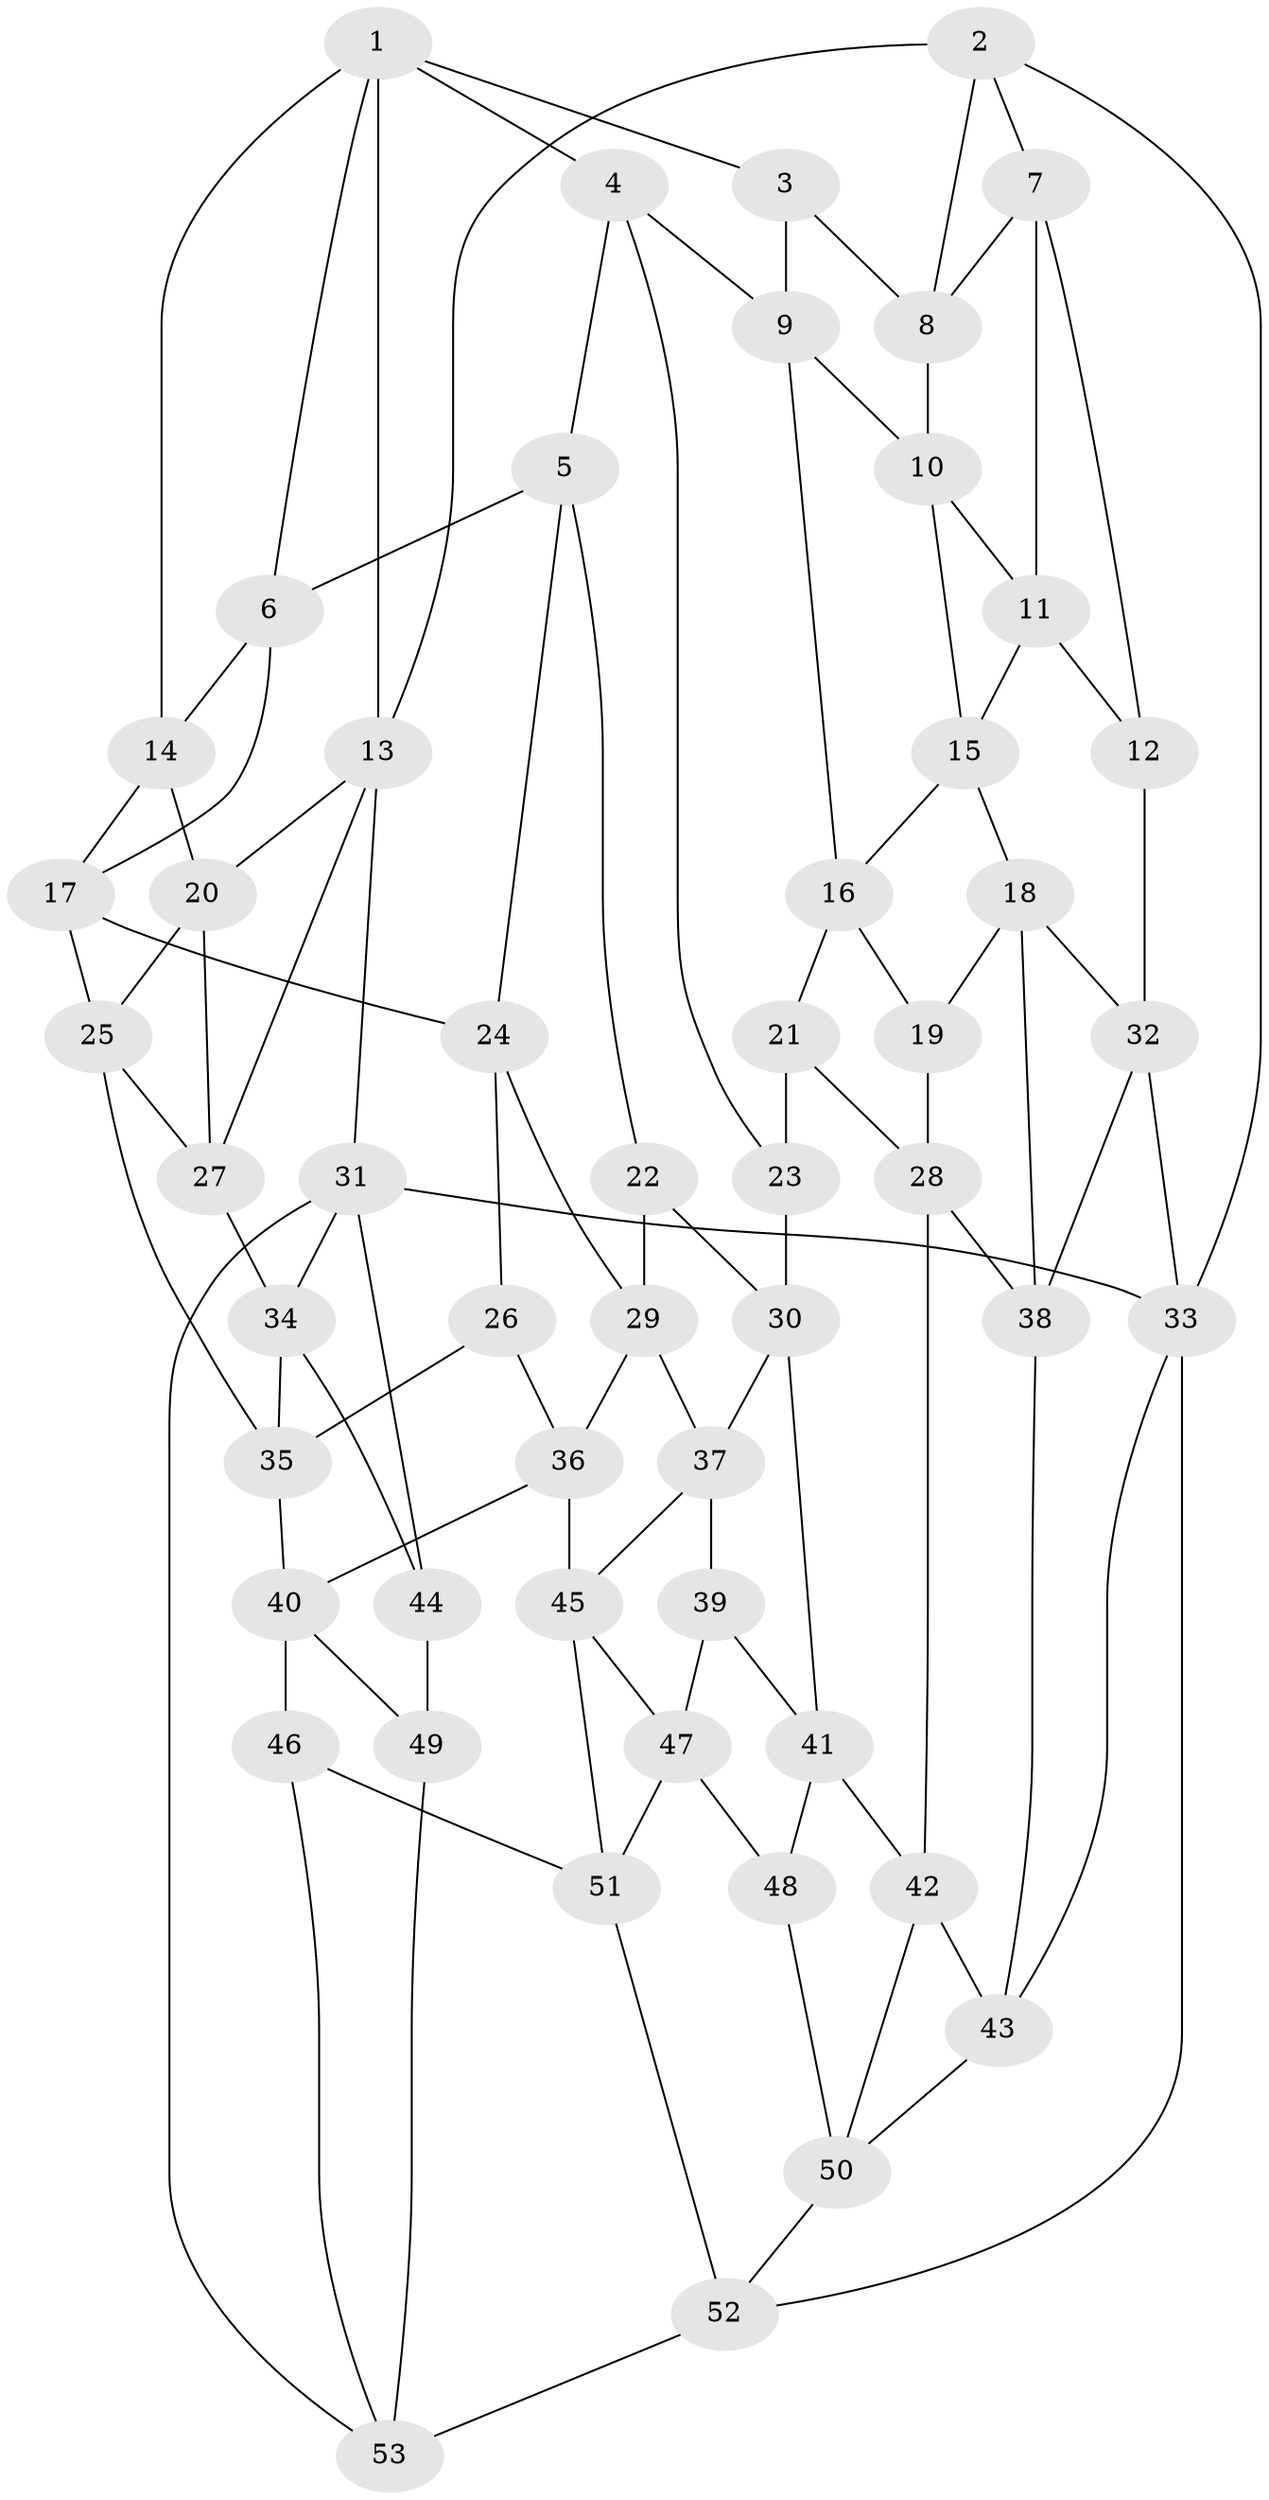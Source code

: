// original degree distribution, {3: 0.018867924528301886, 4: 0.2169811320754717, 5: 0.5660377358490566, 6: 0.19811320754716982}
// Generated by graph-tools (version 1.1) at 2025/27/03/09/25 03:27:14]
// undirected, 53 vertices, 102 edges
graph export_dot {
graph [start="1"]
  node [color=gray90,style=filled];
  1;
  2;
  3;
  4;
  5;
  6;
  7;
  8;
  9;
  10;
  11;
  12;
  13;
  14;
  15;
  16;
  17;
  18;
  19;
  20;
  21;
  22;
  23;
  24;
  25;
  26;
  27;
  28;
  29;
  30;
  31;
  32;
  33;
  34;
  35;
  36;
  37;
  38;
  39;
  40;
  41;
  42;
  43;
  44;
  45;
  46;
  47;
  48;
  49;
  50;
  51;
  52;
  53;
  1 -- 3 [weight=1.0];
  1 -- 4 [weight=1.0];
  1 -- 6 [weight=1.0];
  1 -- 13 [weight=1.0];
  1 -- 14 [weight=1.0];
  2 -- 7 [weight=1.0];
  2 -- 8 [weight=1.0];
  2 -- 13 [weight=1.0];
  2 -- 33 [weight=1.0];
  3 -- 8 [weight=1.0];
  3 -- 9 [weight=1.0];
  4 -- 5 [weight=1.0];
  4 -- 9 [weight=1.0];
  4 -- 23 [weight=1.0];
  5 -- 6 [weight=1.0];
  5 -- 22 [weight=1.0];
  5 -- 24 [weight=1.0];
  6 -- 14 [weight=1.0];
  6 -- 17 [weight=1.0];
  7 -- 8 [weight=1.0];
  7 -- 11 [weight=1.0];
  7 -- 12 [weight=1.0];
  8 -- 10 [weight=1.0];
  9 -- 10 [weight=1.0];
  9 -- 16 [weight=1.0];
  10 -- 11 [weight=1.0];
  10 -- 15 [weight=1.0];
  11 -- 12 [weight=1.0];
  11 -- 15 [weight=1.0];
  12 -- 32 [weight=1.0];
  13 -- 20 [weight=1.0];
  13 -- 27 [weight=1.0];
  13 -- 31 [weight=1.0];
  14 -- 17 [weight=1.0];
  14 -- 20 [weight=1.0];
  15 -- 16 [weight=1.0];
  15 -- 18 [weight=1.0];
  16 -- 19 [weight=1.0];
  16 -- 21 [weight=1.0];
  17 -- 24 [weight=1.0];
  17 -- 25 [weight=1.0];
  18 -- 19 [weight=1.0];
  18 -- 32 [weight=1.0];
  18 -- 38 [weight=1.0];
  19 -- 28 [weight=1.0];
  20 -- 25 [weight=1.0];
  20 -- 27 [weight=1.0];
  21 -- 23 [weight=2.0];
  21 -- 28 [weight=1.0];
  22 -- 29 [weight=1.0];
  22 -- 30 [weight=1.0];
  23 -- 30 [weight=1.0];
  24 -- 26 [weight=1.0];
  24 -- 29 [weight=1.0];
  25 -- 27 [weight=1.0];
  25 -- 35 [weight=1.0];
  26 -- 35 [weight=1.0];
  26 -- 36 [weight=1.0];
  27 -- 34 [weight=1.0];
  28 -- 38 [weight=1.0];
  28 -- 42 [weight=1.0];
  29 -- 36 [weight=1.0];
  29 -- 37 [weight=1.0];
  30 -- 37 [weight=1.0];
  30 -- 41 [weight=1.0];
  31 -- 33 [weight=1.0];
  31 -- 34 [weight=1.0];
  31 -- 44 [weight=1.0];
  31 -- 53 [weight=1.0];
  32 -- 33 [weight=1.0];
  32 -- 38 [weight=1.0];
  33 -- 43 [weight=1.0];
  33 -- 52 [weight=1.0];
  34 -- 35 [weight=1.0];
  34 -- 44 [weight=1.0];
  35 -- 40 [weight=1.0];
  36 -- 40 [weight=1.0];
  36 -- 45 [weight=1.0];
  37 -- 39 [weight=1.0];
  37 -- 45 [weight=1.0];
  38 -- 43 [weight=1.0];
  39 -- 41 [weight=1.0];
  39 -- 47 [weight=1.0];
  40 -- 46 [weight=2.0];
  40 -- 49 [weight=1.0];
  41 -- 42 [weight=2.0];
  41 -- 48 [weight=2.0];
  42 -- 43 [weight=1.0];
  42 -- 50 [weight=1.0];
  43 -- 50 [weight=1.0];
  44 -- 49 [weight=2.0];
  45 -- 47 [weight=1.0];
  45 -- 51 [weight=1.0];
  46 -- 51 [weight=1.0];
  46 -- 53 [weight=1.0];
  47 -- 48 [weight=1.0];
  47 -- 51 [weight=1.0];
  48 -- 50 [weight=1.0];
  49 -- 53 [weight=1.0];
  50 -- 52 [weight=1.0];
  51 -- 52 [weight=1.0];
  52 -- 53 [weight=1.0];
}
